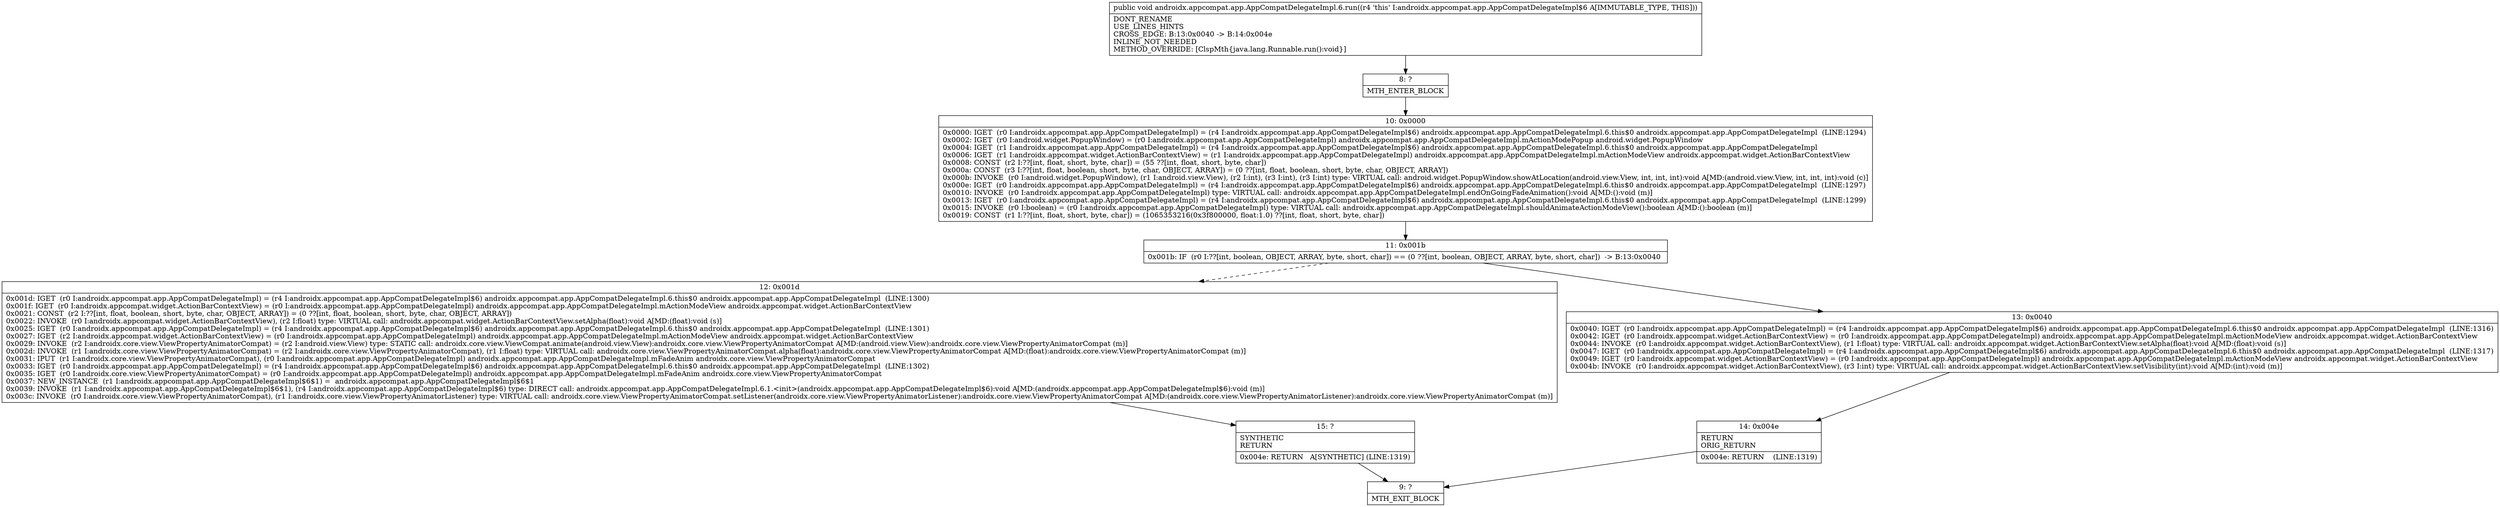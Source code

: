 digraph "CFG forandroidx.appcompat.app.AppCompatDelegateImpl.6.run()V" {
Node_8 [shape=record,label="{8\:\ ?|MTH_ENTER_BLOCK\l}"];
Node_10 [shape=record,label="{10\:\ 0x0000|0x0000: IGET  (r0 I:androidx.appcompat.app.AppCompatDelegateImpl) = (r4 I:androidx.appcompat.app.AppCompatDelegateImpl$6) androidx.appcompat.app.AppCompatDelegateImpl.6.this$0 androidx.appcompat.app.AppCompatDelegateImpl  (LINE:1294)\l0x0002: IGET  (r0 I:android.widget.PopupWindow) = (r0 I:androidx.appcompat.app.AppCompatDelegateImpl) androidx.appcompat.app.AppCompatDelegateImpl.mActionModePopup android.widget.PopupWindow \l0x0004: IGET  (r1 I:androidx.appcompat.app.AppCompatDelegateImpl) = (r4 I:androidx.appcompat.app.AppCompatDelegateImpl$6) androidx.appcompat.app.AppCompatDelegateImpl.6.this$0 androidx.appcompat.app.AppCompatDelegateImpl \l0x0006: IGET  (r1 I:androidx.appcompat.widget.ActionBarContextView) = (r1 I:androidx.appcompat.app.AppCompatDelegateImpl) androidx.appcompat.app.AppCompatDelegateImpl.mActionModeView androidx.appcompat.widget.ActionBarContextView \l0x0008: CONST  (r2 I:??[int, float, short, byte, char]) = (55 ??[int, float, short, byte, char]) \l0x000a: CONST  (r3 I:??[int, float, boolean, short, byte, char, OBJECT, ARRAY]) = (0 ??[int, float, boolean, short, byte, char, OBJECT, ARRAY]) \l0x000b: INVOKE  (r0 I:android.widget.PopupWindow), (r1 I:android.view.View), (r2 I:int), (r3 I:int), (r3 I:int) type: VIRTUAL call: android.widget.PopupWindow.showAtLocation(android.view.View, int, int, int):void A[MD:(android.view.View, int, int, int):void (c)]\l0x000e: IGET  (r0 I:androidx.appcompat.app.AppCompatDelegateImpl) = (r4 I:androidx.appcompat.app.AppCompatDelegateImpl$6) androidx.appcompat.app.AppCompatDelegateImpl.6.this$0 androidx.appcompat.app.AppCompatDelegateImpl  (LINE:1297)\l0x0010: INVOKE  (r0 I:androidx.appcompat.app.AppCompatDelegateImpl) type: VIRTUAL call: androidx.appcompat.app.AppCompatDelegateImpl.endOnGoingFadeAnimation():void A[MD:():void (m)]\l0x0013: IGET  (r0 I:androidx.appcompat.app.AppCompatDelegateImpl) = (r4 I:androidx.appcompat.app.AppCompatDelegateImpl$6) androidx.appcompat.app.AppCompatDelegateImpl.6.this$0 androidx.appcompat.app.AppCompatDelegateImpl  (LINE:1299)\l0x0015: INVOKE  (r0 I:boolean) = (r0 I:androidx.appcompat.app.AppCompatDelegateImpl) type: VIRTUAL call: androidx.appcompat.app.AppCompatDelegateImpl.shouldAnimateActionModeView():boolean A[MD:():boolean (m)]\l0x0019: CONST  (r1 I:??[int, float, short, byte, char]) = (1065353216(0x3f800000, float:1.0) ??[int, float, short, byte, char]) \l}"];
Node_11 [shape=record,label="{11\:\ 0x001b|0x001b: IF  (r0 I:??[int, boolean, OBJECT, ARRAY, byte, short, char]) == (0 ??[int, boolean, OBJECT, ARRAY, byte, short, char])  \-\> B:13:0x0040 \l}"];
Node_12 [shape=record,label="{12\:\ 0x001d|0x001d: IGET  (r0 I:androidx.appcompat.app.AppCompatDelegateImpl) = (r4 I:androidx.appcompat.app.AppCompatDelegateImpl$6) androidx.appcompat.app.AppCompatDelegateImpl.6.this$0 androidx.appcompat.app.AppCompatDelegateImpl  (LINE:1300)\l0x001f: IGET  (r0 I:androidx.appcompat.widget.ActionBarContextView) = (r0 I:androidx.appcompat.app.AppCompatDelegateImpl) androidx.appcompat.app.AppCompatDelegateImpl.mActionModeView androidx.appcompat.widget.ActionBarContextView \l0x0021: CONST  (r2 I:??[int, float, boolean, short, byte, char, OBJECT, ARRAY]) = (0 ??[int, float, boolean, short, byte, char, OBJECT, ARRAY]) \l0x0022: INVOKE  (r0 I:androidx.appcompat.widget.ActionBarContextView), (r2 I:float) type: VIRTUAL call: androidx.appcompat.widget.ActionBarContextView.setAlpha(float):void A[MD:(float):void (s)]\l0x0025: IGET  (r0 I:androidx.appcompat.app.AppCompatDelegateImpl) = (r4 I:androidx.appcompat.app.AppCompatDelegateImpl$6) androidx.appcompat.app.AppCompatDelegateImpl.6.this$0 androidx.appcompat.app.AppCompatDelegateImpl  (LINE:1301)\l0x0027: IGET  (r2 I:androidx.appcompat.widget.ActionBarContextView) = (r0 I:androidx.appcompat.app.AppCompatDelegateImpl) androidx.appcompat.app.AppCompatDelegateImpl.mActionModeView androidx.appcompat.widget.ActionBarContextView \l0x0029: INVOKE  (r2 I:androidx.core.view.ViewPropertyAnimatorCompat) = (r2 I:android.view.View) type: STATIC call: androidx.core.view.ViewCompat.animate(android.view.View):androidx.core.view.ViewPropertyAnimatorCompat A[MD:(android.view.View):androidx.core.view.ViewPropertyAnimatorCompat (m)]\l0x002d: INVOKE  (r1 I:androidx.core.view.ViewPropertyAnimatorCompat) = (r2 I:androidx.core.view.ViewPropertyAnimatorCompat), (r1 I:float) type: VIRTUAL call: androidx.core.view.ViewPropertyAnimatorCompat.alpha(float):androidx.core.view.ViewPropertyAnimatorCompat A[MD:(float):androidx.core.view.ViewPropertyAnimatorCompat (m)]\l0x0031: IPUT  (r1 I:androidx.core.view.ViewPropertyAnimatorCompat), (r0 I:androidx.appcompat.app.AppCompatDelegateImpl) androidx.appcompat.app.AppCompatDelegateImpl.mFadeAnim androidx.core.view.ViewPropertyAnimatorCompat \l0x0033: IGET  (r0 I:androidx.appcompat.app.AppCompatDelegateImpl) = (r4 I:androidx.appcompat.app.AppCompatDelegateImpl$6) androidx.appcompat.app.AppCompatDelegateImpl.6.this$0 androidx.appcompat.app.AppCompatDelegateImpl  (LINE:1302)\l0x0035: IGET  (r0 I:androidx.core.view.ViewPropertyAnimatorCompat) = (r0 I:androidx.appcompat.app.AppCompatDelegateImpl) androidx.appcompat.app.AppCompatDelegateImpl.mFadeAnim androidx.core.view.ViewPropertyAnimatorCompat \l0x0037: NEW_INSTANCE  (r1 I:androidx.appcompat.app.AppCompatDelegateImpl$6$1) =  androidx.appcompat.app.AppCompatDelegateImpl$6$1 \l0x0039: INVOKE  (r1 I:androidx.appcompat.app.AppCompatDelegateImpl$6$1), (r4 I:androidx.appcompat.app.AppCompatDelegateImpl$6) type: DIRECT call: androidx.appcompat.app.AppCompatDelegateImpl.6.1.\<init\>(androidx.appcompat.app.AppCompatDelegateImpl$6):void A[MD:(androidx.appcompat.app.AppCompatDelegateImpl$6):void (m)]\l0x003c: INVOKE  (r0 I:androidx.core.view.ViewPropertyAnimatorCompat), (r1 I:androidx.core.view.ViewPropertyAnimatorListener) type: VIRTUAL call: androidx.core.view.ViewPropertyAnimatorCompat.setListener(androidx.core.view.ViewPropertyAnimatorListener):androidx.core.view.ViewPropertyAnimatorCompat A[MD:(androidx.core.view.ViewPropertyAnimatorListener):androidx.core.view.ViewPropertyAnimatorCompat (m)]\l}"];
Node_15 [shape=record,label="{15\:\ ?|SYNTHETIC\lRETURN\l|0x004e: RETURN   A[SYNTHETIC] (LINE:1319)\l}"];
Node_9 [shape=record,label="{9\:\ ?|MTH_EXIT_BLOCK\l}"];
Node_13 [shape=record,label="{13\:\ 0x0040|0x0040: IGET  (r0 I:androidx.appcompat.app.AppCompatDelegateImpl) = (r4 I:androidx.appcompat.app.AppCompatDelegateImpl$6) androidx.appcompat.app.AppCompatDelegateImpl.6.this$0 androidx.appcompat.app.AppCompatDelegateImpl  (LINE:1316)\l0x0042: IGET  (r0 I:androidx.appcompat.widget.ActionBarContextView) = (r0 I:androidx.appcompat.app.AppCompatDelegateImpl) androidx.appcompat.app.AppCompatDelegateImpl.mActionModeView androidx.appcompat.widget.ActionBarContextView \l0x0044: INVOKE  (r0 I:androidx.appcompat.widget.ActionBarContextView), (r1 I:float) type: VIRTUAL call: androidx.appcompat.widget.ActionBarContextView.setAlpha(float):void A[MD:(float):void (s)]\l0x0047: IGET  (r0 I:androidx.appcompat.app.AppCompatDelegateImpl) = (r4 I:androidx.appcompat.app.AppCompatDelegateImpl$6) androidx.appcompat.app.AppCompatDelegateImpl.6.this$0 androidx.appcompat.app.AppCompatDelegateImpl  (LINE:1317)\l0x0049: IGET  (r0 I:androidx.appcompat.widget.ActionBarContextView) = (r0 I:androidx.appcompat.app.AppCompatDelegateImpl) androidx.appcompat.app.AppCompatDelegateImpl.mActionModeView androidx.appcompat.widget.ActionBarContextView \l0x004b: INVOKE  (r0 I:androidx.appcompat.widget.ActionBarContextView), (r3 I:int) type: VIRTUAL call: androidx.appcompat.widget.ActionBarContextView.setVisibility(int):void A[MD:(int):void (m)]\l}"];
Node_14 [shape=record,label="{14\:\ 0x004e|RETURN\lORIG_RETURN\l|0x004e: RETURN    (LINE:1319)\l}"];
MethodNode[shape=record,label="{public void androidx.appcompat.app.AppCompatDelegateImpl.6.run((r4 'this' I:androidx.appcompat.app.AppCompatDelegateImpl$6 A[IMMUTABLE_TYPE, THIS]))  | DONT_RENAME\lUSE_LINES_HINTS\lCROSS_EDGE: B:13:0x0040 \-\> B:14:0x004e\lINLINE_NOT_NEEDED\lMETHOD_OVERRIDE: [ClspMth\{java.lang.Runnable.run():void\}]\l}"];
MethodNode -> Node_8;Node_8 -> Node_10;
Node_10 -> Node_11;
Node_11 -> Node_12[style=dashed];
Node_11 -> Node_13;
Node_12 -> Node_15;
Node_15 -> Node_9;
Node_13 -> Node_14;
Node_14 -> Node_9;
}


